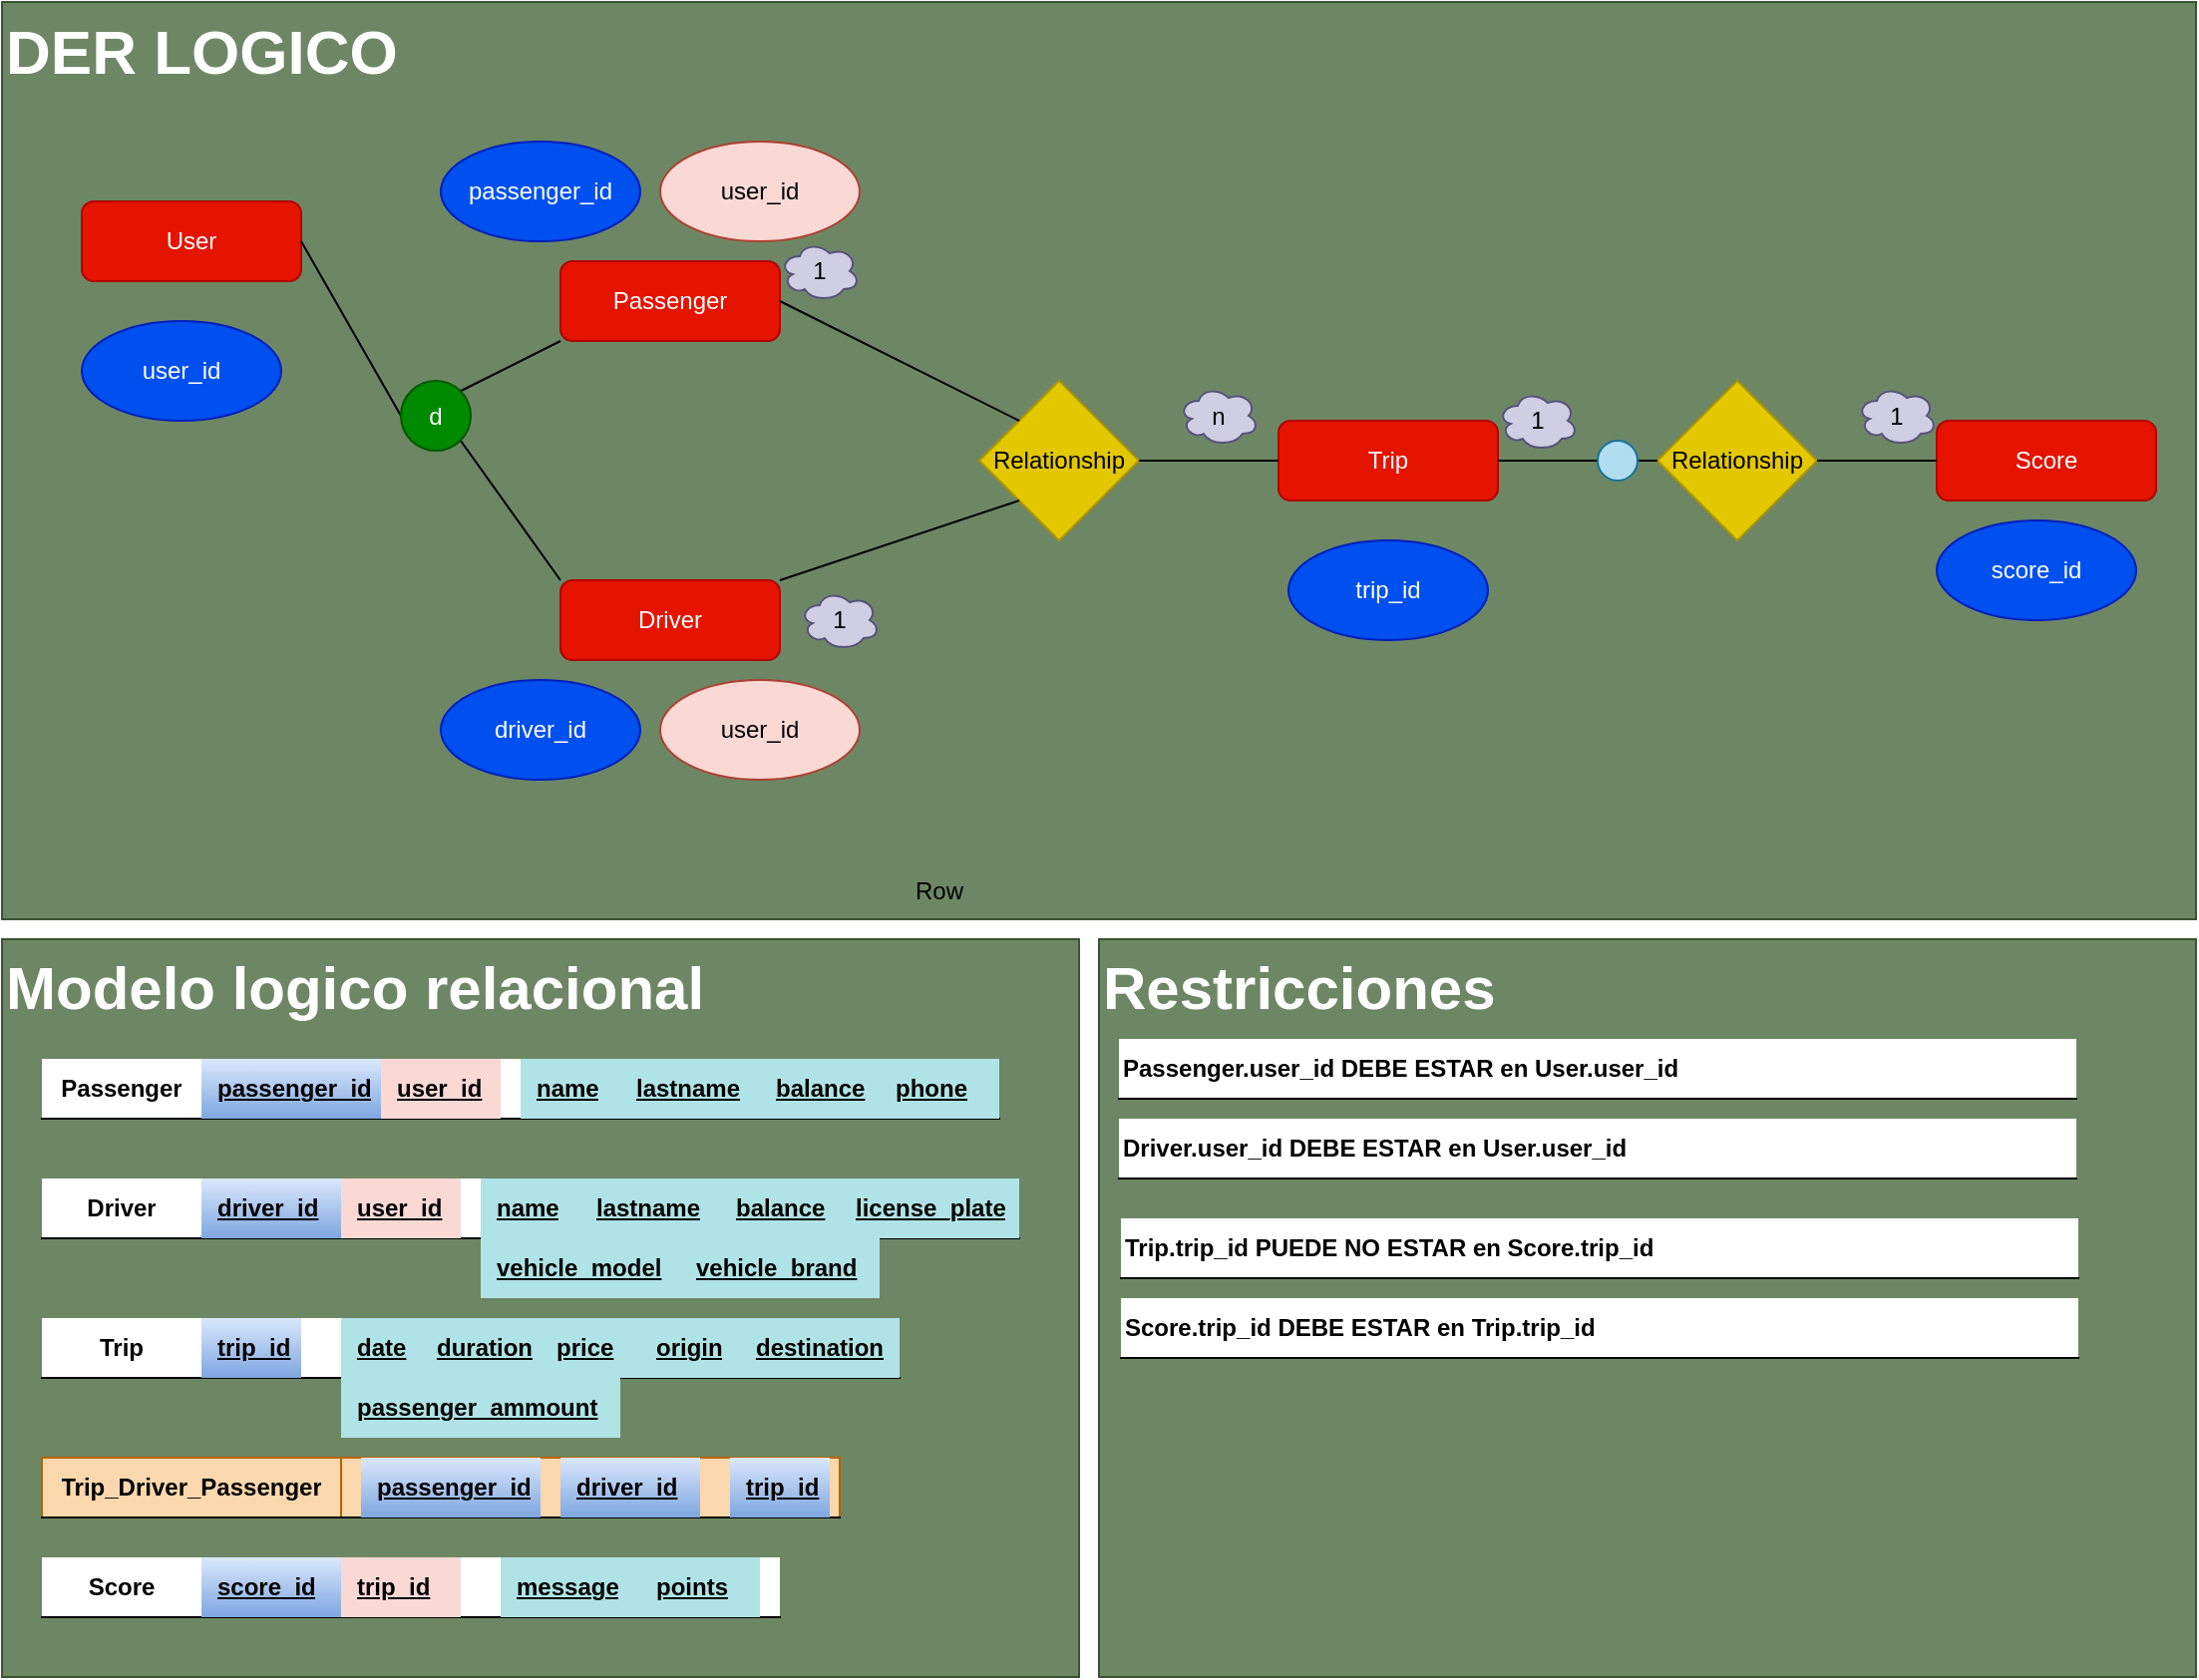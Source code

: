 <mxfile version="26.1.3">
  <diagram name="Page-1" id="e56a1550-8fbb-45ad-956c-1786394a9013">
    <mxGraphModel grid="1" page="1" gridSize="10" guides="1" tooltips="1" connect="1" arrows="1" fold="1" pageScale="1" pageWidth="1100" pageHeight="850" background="none" math="0" shadow="0">
      <root>
        <mxCell id="0" />
        <mxCell id="1" parent="0" />
        <mxCell id="5kgFdut1mRX2VbzAi-Et-53" value="" style="group;verticalAlign=top;align=left;" connectable="0" vertex="1" parent="1">
          <mxGeometry x="40" y="-780" width="1060" height="390" as="geometry" />
        </mxCell>
        <mxCell id="5kgFdut1mRX2VbzAi-Et-52" value="&lt;div align=&quot;left&quot;&gt;&lt;b&gt;&lt;font style=&quot;font-size: 31px;&quot;&gt;DER LOGICO&lt;/font&gt;&lt;/b&gt;&lt;/div&gt;" style="rounded=0;whiteSpace=wrap;html=1;fillColor=#6d8764;fontColor=#ffffff;strokeColor=#3A5431;align=left;verticalAlign=top;" vertex="1" parent="5kgFdut1mRX2VbzAi-Et-53">
          <mxGeometry x="-40" y="-70" width="1100" height="460" as="geometry" />
        </mxCell>
        <mxCell id="5kgFdut1mRX2VbzAi-Et-5" value="Passenger" style="rounded=1;whiteSpace=wrap;html=1;fillColor=#e51400;fontColor=#ffffff;strokeColor=#B20000;" vertex="1" parent="5kgFdut1mRX2VbzAi-Et-53">
          <mxGeometry x="240" y="60" width="110" height="40" as="geometry" />
        </mxCell>
        <mxCell id="5kgFdut1mRX2VbzAi-Et-6" value="Driver" style="rounded=1;whiteSpace=wrap;html=1;fillColor=#e51400;fontColor=#ffffff;strokeColor=#B20000;" vertex="1" parent="5kgFdut1mRX2VbzAi-Et-53">
          <mxGeometry x="240" y="220" width="110" height="40" as="geometry" />
        </mxCell>
        <mxCell id="5kgFdut1mRX2VbzAi-Et-7" value="User" style="rounded=1;whiteSpace=wrap;html=1;fillColor=#e51400;fontColor=#ffffff;strokeColor=#B20000;" vertex="1" parent="5kgFdut1mRX2VbzAi-Et-53">
          <mxGeometry y="30" width="110" height="40" as="geometry" />
        </mxCell>
        <mxCell id="5kgFdut1mRX2VbzAi-Et-8" value="user_id" style="ellipse;whiteSpace=wrap;html=1;fillColor=#fad9d5;strokeColor=#ae4132;" vertex="1" parent="5kgFdut1mRX2VbzAi-Et-53">
          <mxGeometry x="290" y="270" width="100" height="50" as="geometry" />
        </mxCell>
        <mxCell id="5kgFdut1mRX2VbzAi-Et-9" value="user_id" style="ellipse;whiteSpace=wrap;html=1;fillColor=#fad9d5;strokeColor=#ae4132;" vertex="1" parent="5kgFdut1mRX2VbzAi-Et-53">
          <mxGeometry x="290" width="100" height="50" as="geometry" />
        </mxCell>
        <mxCell id="5kgFdut1mRX2VbzAi-Et-10" value="user_id" style="ellipse;whiteSpace=wrap;html=1;fillColor=#0050ef;fontColor=#ffffff;strokeColor=#001DBC;" vertex="1" parent="5kgFdut1mRX2VbzAi-Et-53">
          <mxGeometry y="90" width="100" height="50" as="geometry" />
        </mxCell>
        <mxCell id="5kgFdut1mRX2VbzAi-Et-11" value="driver_id" style="ellipse;whiteSpace=wrap;html=1;fillColor=#0050ef;fontColor=#ffffff;strokeColor=#001DBC;" vertex="1" parent="5kgFdut1mRX2VbzAi-Et-53">
          <mxGeometry x="180" y="270" width="100" height="50" as="geometry" />
        </mxCell>
        <mxCell id="5kgFdut1mRX2VbzAi-Et-12" value="passenger_id" style="ellipse;whiteSpace=wrap;html=1;fillColor=#0050ef;fontColor=#ffffff;strokeColor=#001DBC;" vertex="1" parent="5kgFdut1mRX2VbzAi-Et-53">
          <mxGeometry x="180" width="100" height="50" as="geometry" />
        </mxCell>
        <mxCell id="5kgFdut1mRX2VbzAi-Et-13" value="&lt;div&gt;Relationship&lt;/div&gt;" style="rhombus;whiteSpace=wrap;html=1;fillColor=#e3c800;strokeColor=#B09500;fontColor=#000000;" vertex="1" parent="5kgFdut1mRX2VbzAi-Et-53">
          <mxGeometry x="450" y="120" width="80" height="80" as="geometry" />
        </mxCell>
        <mxCell id="5kgFdut1mRX2VbzAi-Et-14" value="Trip" style="rounded=1;whiteSpace=wrap;html=1;fillColor=#e51400;fontColor=#ffffff;strokeColor=#B20000;" vertex="1" parent="5kgFdut1mRX2VbzAi-Et-53">
          <mxGeometry x="600" y="140" width="110" height="40" as="geometry" />
        </mxCell>
        <mxCell id="5kgFdut1mRX2VbzAi-Et-15" value="Score" style="rounded=1;whiteSpace=wrap;html=1;fillColor=#e51400;fontColor=#ffffff;strokeColor=#B20000;" vertex="1" parent="5kgFdut1mRX2VbzAi-Et-53">
          <mxGeometry x="930" y="140" width="110" height="40" as="geometry" />
        </mxCell>
        <mxCell id="5kgFdut1mRX2VbzAi-Et-16" value="&lt;div&gt;Relationship&lt;/div&gt;" style="rhombus;whiteSpace=wrap;html=1;fillColor=#e3c800;strokeColor=#B09500;fontColor=#000000;" vertex="1" parent="5kgFdut1mRX2VbzAi-Et-53">
          <mxGeometry x="790" y="120" width="80" height="80" as="geometry" />
        </mxCell>
        <mxCell id="5kgFdut1mRX2VbzAi-Et-21" style="rounded=0;orthogonalLoop=1;jettySize=auto;html=1;exitX=0;exitY=0.5;exitDx=0;exitDy=0;entryX=1;entryY=0.5;entryDx=0;entryDy=0;endArrow=none;startFill=0;" edge="1" parent="5kgFdut1mRX2VbzAi-Et-53" source="5kgFdut1mRX2VbzAi-Et-18" target="5kgFdut1mRX2VbzAi-Et-7">
          <mxGeometry relative="1" as="geometry" />
        </mxCell>
        <mxCell id="5kgFdut1mRX2VbzAi-Et-22" style="rounded=0;orthogonalLoop=1;jettySize=auto;html=1;exitX=1;exitY=0;exitDx=0;exitDy=0;entryX=0;entryY=1;entryDx=0;entryDy=0;endArrow=none;startFill=0;" edge="1" parent="5kgFdut1mRX2VbzAi-Et-53" source="5kgFdut1mRX2VbzAi-Et-18" target="5kgFdut1mRX2VbzAi-Et-5">
          <mxGeometry relative="1" as="geometry" />
        </mxCell>
        <mxCell id="5kgFdut1mRX2VbzAi-Et-23" style="rounded=0;orthogonalLoop=1;jettySize=auto;html=1;exitX=1;exitY=1;exitDx=0;exitDy=0;entryX=0;entryY=0;entryDx=0;entryDy=0;endArrow=none;startFill=0;" edge="1" parent="5kgFdut1mRX2VbzAi-Et-53" source="5kgFdut1mRX2VbzAi-Et-18" target="5kgFdut1mRX2VbzAi-Et-6">
          <mxGeometry relative="1" as="geometry" />
        </mxCell>
        <mxCell id="5kgFdut1mRX2VbzAi-Et-18" value="d" style="ellipse;whiteSpace=wrap;html=1;aspect=fixed;fillColor=#008a00;fontColor=#ffffff;strokeColor=#005700;" vertex="1" parent="5kgFdut1mRX2VbzAi-Et-53">
          <mxGeometry x="160" y="120" width="35" height="35" as="geometry" />
        </mxCell>
        <mxCell id="5kgFdut1mRX2VbzAi-Et-24" style="rounded=0;orthogonalLoop=1;jettySize=auto;html=1;exitX=1;exitY=0;exitDx=0;exitDy=0;endArrow=none;startFill=0;entryX=0;entryY=1;entryDx=0;entryDy=0;" edge="1" parent="5kgFdut1mRX2VbzAi-Et-53" source="5kgFdut1mRX2VbzAi-Et-6" target="5kgFdut1mRX2VbzAi-Et-13">
          <mxGeometry relative="1" as="geometry">
            <mxPoint x="300" y="602" as="sourcePoint" />
            <mxPoint x="480" y="620" as="targetPoint" />
          </mxGeometry>
        </mxCell>
        <mxCell id="5kgFdut1mRX2VbzAi-Et-26" style="rounded=0;orthogonalLoop=1;jettySize=auto;html=1;exitX=0;exitY=0;exitDx=0;exitDy=0;endArrow=none;startFill=0;entryX=1;entryY=0.5;entryDx=0;entryDy=0;" edge="1" parent="5kgFdut1mRX2VbzAi-Et-53" source="5kgFdut1mRX2VbzAi-Et-13" target="5kgFdut1mRX2VbzAi-Et-5">
          <mxGeometry relative="1" as="geometry">
            <mxPoint x="440" y="630" as="sourcePoint" />
            <mxPoint x="490" y="600" as="targetPoint" />
          </mxGeometry>
        </mxCell>
        <mxCell id="5kgFdut1mRX2VbzAi-Et-27" style="rounded=0;orthogonalLoop=1;jettySize=auto;html=1;exitX=1;exitY=0.5;exitDx=0;exitDy=0;endArrow=none;startFill=0;entryX=0;entryY=0.5;entryDx=0;entryDy=0;" edge="1" parent="5kgFdut1mRX2VbzAi-Et-53" source="5kgFdut1mRX2VbzAi-Et-13" target="5kgFdut1mRX2VbzAi-Et-14">
          <mxGeometry relative="1" as="geometry">
            <mxPoint x="450" y="640" as="sourcePoint" />
            <mxPoint x="500" y="610" as="targetPoint" />
          </mxGeometry>
        </mxCell>
        <mxCell id="5kgFdut1mRX2VbzAi-Et-28" style="rounded=0;orthogonalLoop=1;jettySize=auto;html=1;exitX=1;exitY=0.5;exitDx=0;exitDy=0;endArrow=none;startFill=0;entryX=0;entryY=0.5;entryDx=0;entryDy=0;" edge="1" parent="5kgFdut1mRX2VbzAi-Et-53" source="5kgFdut1mRX2VbzAi-Et-43" target="5kgFdut1mRX2VbzAi-Et-16">
          <mxGeometry relative="1" as="geometry">
            <mxPoint x="490" y="568" as="sourcePoint" />
            <mxPoint x="440" y="530" as="targetPoint" />
          </mxGeometry>
        </mxCell>
        <mxCell id="5kgFdut1mRX2VbzAi-Et-29" style="rounded=0;orthogonalLoop=1;jettySize=auto;html=1;exitX=0;exitY=0.5;exitDx=0;exitDy=0;endArrow=none;startFill=0;entryX=1;entryY=0.5;entryDx=0;entryDy=0;" edge="1" parent="5kgFdut1mRX2VbzAi-Et-53" source="5kgFdut1mRX2VbzAi-Et-15" target="5kgFdut1mRX2VbzAi-Et-16">
          <mxGeometry relative="1" as="geometry">
            <mxPoint x="690" y="588" as="sourcePoint" />
            <mxPoint x="760" y="588" as="targetPoint" />
          </mxGeometry>
        </mxCell>
        <mxCell id="5kgFdut1mRX2VbzAi-Et-33" value="1" style="ellipse;shape=cloud;whiteSpace=wrap;html=1;fillColor=#d0cee2;strokeColor=#56517e;" vertex="1" parent="5kgFdut1mRX2VbzAi-Et-53">
          <mxGeometry x="360" y="225" width="40" height="30" as="geometry" />
        </mxCell>
        <mxCell id="5kgFdut1mRX2VbzAi-Et-35" value="1" style="ellipse;shape=cloud;whiteSpace=wrap;html=1;fillColor=#d0cee2;strokeColor=#56517e;" vertex="1" parent="5kgFdut1mRX2VbzAi-Et-53">
          <mxGeometry x="350" y="50" width="40" height="30" as="geometry" />
        </mxCell>
        <mxCell id="5kgFdut1mRX2VbzAi-Et-39" value="n" style="ellipse;shape=cloud;whiteSpace=wrap;html=1;fillColor=#d0cee2;strokeColor=#56517e;" vertex="1" parent="5kgFdut1mRX2VbzAi-Et-53">
          <mxGeometry x="550" y="122.5" width="40" height="30" as="geometry" />
        </mxCell>
        <mxCell id="5kgFdut1mRX2VbzAi-Et-47" value="" style="rounded=0;orthogonalLoop=1;jettySize=auto;html=1;exitX=1;exitY=0.5;exitDx=0;exitDy=0;endArrow=none;startFill=0;entryX=0;entryY=0.5;entryDx=0;entryDy=0;" edge="1" parent="5kgFdut1mRX2VbzAi-Et-53" source="5kgFdut1mRX2VbzAi-Et-14" target="5kgFdut1mRX2VbzAi-Et-43">
          <mxGeometry relative="1" as="geometry">
            <mxPoint x="710" y="160" as="sourcePoint" />
            <mxPoint x="790" y="160" as="targetPoint" />
          </mxGeometry>
        </mxCell>
        <mxCell id="5kgFdut1mRX2VbzAi-Et-43" value="" style="ellipse;whiteSpace=wrap;html=1;aspect=fixed;fillColor=#b1ddf0;strokeColor=#10739e;" vertex="1" parent="5kgFdut1mRX2VbzAi-Et-53">
          <mxGeometry x="760" y="150" width="20" height="20" as="geometry" />
        </mxCell>
        <mxCell id="5kgFdut1mRX2VbzAi-Et-48" value="1" style="ellipse;shape=cloud;whiteSpace=wrap;html=1;fillColor=#d0cee2;strokeColor=#56517e;" vertex="1" parent="5kgFdut1mRX2VbzAi-Et-53">
          <mxGeometry x="710" y="125" width="40" height="30" as="geometry" />
        </mxCell>
        <mxCell id="5kgFdut1mRX2VbzAi-Et-50" value="1" style="ellipse;shape=cloud;whiteSpace=wrap;html=1;fillColor=#d0cee2;strokeColor=#56517e;" vertex="1" parent="5kgFdut1mRX2VbzAi-Et-53">
          <mxGeometry x="890" y="122.5" width="40" height="30" as="geometry" />
        </mxCell>
        <mxCell id="5kgFdut1mRX2VbzAi-Et-51" value="trip_id" style="ellipse;whiteSpace=wrap;html=1;fillColor=#0050ef;fontColor=#ffffff;strokeColor=#001DBC;" vertex="1" parent="5kgFdut1mRX2VbzAi-Et-53">
          <mxGeometry x="605" y="200" width="100" height="50" as="geometry" />
        </mxCell>
        <mxCell id="5kgFdut1mRX2VbzAi-Et-151" value="score_id" style="ellipse;whiteSpace=wrap;html=1;fillColor=#0050ef;fontColor=#ffffff;strokeColor=#001DBC;" vertex="1" parent="5kgFdut1mRX2VbzAi-Et-53">
          <mxGeometry x="930" y="190" width="100" height="50" as="geometry" />
        </mxCell>
        <mxCell id="5kgFdut1mRX2VbzAi-Et-87" value="&lt;font style=&quot;font-size: 30px;&quot;&gt;&lt;b&gt;Modelo logico relacional&lt;/b&gt;&lt;/font&gt;" style="rounded=0;whiteSpace=wrap;html=1;fillColor=#6d8764;fontColor=#ffffff;strokeColor=#3A5431;align=left;verticalAlign=top;" vertex="1" parent="1">
          <mxGeometry y="-380" width="540" height="370" as="geometry" />
        </mxCell>
        <mxCell id="5kgFdut1mRX2VbzAi-Et-88" value="&lt;font style=&quot;font-size: 30px;&quot;&gt;&lt;b&gt;Restricciones&lt;/b&gt;&lt;/font&gt;" style="rounded=0;whiteSpace=wrap;html=1;fillColor=#6d8764;fontColor=#ffffff;strokeColor=#3A5431;align=left;verticalAlign=top;" vertex="1" parent="1">
          <mxGeometry x="550" y="-380" width="550" height="370" as="geometry" />
        </mxCell>
        <mxCell id="5kgFdut1mRX2VbzAi-Et-90" value="" style="shape=table;startSize=0;container=1;collapsible=1;childLayout=tableLayout;fixedRows=1;rowLines=0;fontStyle=0;align=center;resizeLast=1;strokeColor=none;fillColor=none;collapsible=0;whiteSpace=wrap;html=1;" vertex="1" parent="1">
          <mxGeometry x="420" y="-420" width="180" height="30" as="geometry" />
        </mxCell>
        <mxCell id="5kgFdut1mRX2VbzAi-Et-91" value="" style="shape=tableRow;horizontal=0;startSize=0;swimlaneHead=0;swimlaneBody=0;fillColor=none;collapsible=0;dropTarget=0;points=[[0,0.5],[1,0.5]];portConstraint=eastwest;top=0;left=0;right=0;bottom=0;" vertex="1" parent="5kgFdut1mRX2VbzAi-Et-90">
          <mxGeometry width="180" height="30" as="geometry" />
        </mxCell>
        <mxCell id="5kgFdut1mRX2VbzAi-Et-92" value="" style="shape=partialRectangle;connectable=0;fillColor=none;top=0;left=0;bottom=0;right=0;editable=1;overflow=hidden;" vertex="1" parent="5kgFdut1mRX2VbzAi-Et-91">
          <mxGeometry width="30" height="30" as="geometry">
            <mxRectangle width="30" height="30" as="alternateBounds" />
          </mxGeometry>
        </mxCell>
        <mxCell id="5kgFdut1mRX2VbzAi-Et-93" value="Row" style="shape=partialRectangle;connectable=0;fillColor=none;top=0;left=0;bottom=0;right=0;align=left;spacingLeft=6;overflow=hidden;" vertex="1" parent="5kgFdut1mRX2VbzAi-Et-91">
          <mxGeometry x="30" width="150" height="30" as="geometry">
            <mxRectangle width="150" height="30" as="alternateBounds" />
          </mxGeometry>
        </mxCell>
        <mxCell id="5kgFdut1mRX2VbzAi-Et-94" value="" style="shape=table;startSize=0;container=1;collapsible=1;childLayout=tableLayout;fixedRows=1;rowLines=0;fontStyle=0;align=center;resizeLast=1;strokeColor=none;fillColor=light-dark(#FFFFFF,#FF9281);collapsible=0;" vertex="1" parent="1">
          <mxGeometry x="20" y="-320" width="480" height="30" as="geometry" />
        </mxCell>
        <mxCell id="5kgFdut1mRX2VbzAi-Et-95" value="" style="shape=tableRow;horizontal=0;startSize=0;swimlaneHead=0;swimlaneBody=0;fillColor=none;collapsible=0;dropTarget=0;points=[[0,0.5],[1,0.5]];portConstraint=eastwest;top=0;left=0;right=0;bottom=1;" vertex="1" parent="5kgFdut1mRX2VbzAi-Et-94">
          <mxGeometry width="480" height="30" as="geometry" />
        </mxCell>
        <mxCell id="5kgFdut1mRX2VbzAi-Et-96" value="&lt;span style=&quot;color: light-dark(rgb(0, 0, 0), rgb(0, 0, 0));&quot;&gt;Passenger&lt;/span&gt;" style="shape=partialRectangle;connectable=0;fillColor=none;top=0;left=0;bottom=0;right=0;fontStyle=1;overflow=hidden;whiteSpace=wrap;html=1;" vertex="1" parent="5kgFdut1mRX2VbzAi-Et-95">
          <mxGeometry width="80" height="30" as="geometry">
            <mxRectangle width="80" height="30" as="alternateBounds" />
          </mxGeometry>
        </mxCell>
        <mxCell id="5kgFdut1mRX2VbzAi-Et-97" value="" style="shape=partialRectangle;connectable=0;fillColor=none;top=0;left=0;bottom=0;right=0;align=left;spacingLeft=6;fontStyle=5;overflow=hidden;whiteSpace=wrap;html=1;" vertex="1" parent="5kgFdut1mRX2VbzAi-Et-95">
          <mxGeometry x="80" width="400" height="30" as="geometry">
            <mxRectangle width="400" height="30" as="alternateBounds" />
          </mxGeometry>
        </mxCell>
        <mxCell id="5kgFdut1mRX2VbzAi-Et-102" value="passenger_id" style="shape=partialRectangle;connectable=0;fillColor=#dae8fc;top=0;left=0;bottom=0;right=0;align=left;spacingLeft=6;fontStyle=5;overflow=hidden;whiteSpace=wrap;html=1;gradientColor=#7ea6e0;strokeColor=#6c8ebf;" vertex="1" parent="1">
          <mxGeometry x="100" y="-320" width="90" height="30" as="geometry">
            <mxRectangle width="110" height="30" as="alternateBounds" />
          </mxGeometry>
        </mxCell>
        <mxCell id="5kgFdut1mRX2VbzAi-Et-105" value="user_id" style="shape=partialRectangle;connectable=0;fillColor=#fad9d5;top=0;left=0;bottom=0;right=0;align=left;spacingLeft=6;fontStyle=5;overflow=hidden;whiteSpace=wrap;html=1;strokeColor=#ae4132;" vertex="1" parent="1">
          <mxGeometry x="190" y="-320" width="60" height="30" as="geometry">
            <mxRectangle width="110" height="30" as="alternateBounds" />
          </mxGeometry>
        </mxCell>
        <mxCell id="5kgFdut1mRX2VbzAi-Et-106" value="name" style="shape=partialRectangle;connectable=0;fillColor=#b0e3e6;top=0;left=0;bottom=0;right=0;align=left;spacingLeft=6;fontStyle=5;overflow=hidden;whiteSpace=wrap;html=1;strokeColor=#0e8088;" vertex="1" parent="1">
          <mxGeometry x="260" y="-320" width="50" height="30" as="geometry">
            <mxRectangle width="110" height="30" as="alternateBounds" />
          </mxGeometry>
        </mxCell>
        <mxCell id="5kgFdut1mRX2VbzAi-Et-107" value="lastname" style="shape=partialRectangle;connectable=0;fillColor=#b0e3e6;top=0;left=0;bottom=0;right=0;align=left;spacingLeft=6;fontStyle=5;overflow=hidden;whiteSpace=wrap;html=1;strokeColor=#0e8088;" vertex="1" parent="1">
          <mxGeometry x="310" y="-320" width="70" height="30" as="geometry">
            <mxRectangle width="110" height="30" as="alternateBounds" />
          </mxGeometry>
        </mxCell>
        <mxCell id="5kgFdut1mRX2VbzAi-Et-108" value="balance" style="shape=partialRectangle;connectable=0;fillColor=#b0e3e6;top=0;left=0;bottom=0;right=0;align=left;spacingLeft=6;fontStyle=5;overflow=hidden;whiteSpace=wrap;html=1;strokeColor=#0e8088;" vertex="1" parent="1">
          <mxGeometry x="380" y="-320" width="60" height="30" as="geometry">
            <mxRectangle width="110" height="30" as="alternateBounds" />
          </mxGeometry>
        </mxCell>
        <mxCell id="5kgFdut1mRX2VbzAi-Et-109" value="phone" style="shape=partialRectangle;connectable=0;fillColor=#b0e3e6;top=0;left=0;bottom=0;right=0;align=left;spacingLeft=6;fontStyle=5;overflow=hidden;whiteSpace=wrap;html=1;strokeColor=#0e8088;" vertex="1" parent="1">
          <mxGeometry x="440" y="-320" width="60" height="30" as="geometry">
            <mxRectangle width="110" height="30" as="alternateBounds" />
          </mxGeometry>
        </mxCell>
        <mxCell id="5kgFdut1mRX2VbzAi-Et-114" value="" style="shape=table;startSize=0;container=1;collapsible=1;childLayout=tableLayout;fixedRows=1;rowLines=0;fontStyle=0;align=center;resizeLast=1;strokeColor=none;fillColor=light-dark(#FFFFFF,#FF9281);collapsible=0;" vertex="1" parent="1">
          <mxGeometry x="20" y="-260" width="490" height="30" as="geometry" />
        </mxCell>
        <mxCell id="5kgFdut1mRX2VbzAi-Et-115" value="" style="shape=tableRow;horizontal=0;startSize=0;swimlaneHead=0;swimlaneBody=0;fillColor=none;collapsible=0;dropTarget=0;points=[[0,0.5],[1,0.5]];portConstraint=eastwest;top=0;left=0;right=0;bottom=1;" vertex="1" parent="5kgFdut1mRX2VbzAi-Et-114">
          <mxGeometry width="490" height="30" as="geometry" />
        </mxCell>
        <mxCell id="5kgFdut1mRX2VbzAi-Et-116" value="&lt;span style=&quot;color: light-dark(rgb(0, 0, 0), rgb(0, 0, 0));&quot;&gt;Driver&lt;/span&gt;" style="shape=partialRectangle;connectable=0;fillColor=none;top=0;left=0;bottom=0;right=0;fontStyle=1;overflow=hidden;whiteSpace=wrap;html=1;" vertex="1" parent="5kgFdut1mRX2VbzAi-Et-115">
          <mxGeometry width="80" height="30" as="geometry">
            <mxRectangle width="80" height="30" as="alternateBounds" />
          </mxGeometry>
        </mxCell>
        <mxCell id="5kgFdut1mRX2VbzAi-Et-117" value="" style="shape=partialRectangle;connectable=0;fillColor=none;top=0;left=0;bottom=0;right=0;align=left;spacingLeft=6;fontStyle=5;overflow=hidden;whiteSpace=wrap;html=1;" vertex="1" parent="5kgFdut1mRX2VbzAi-Et-115">
          <mxGeometry x="80" width="410" height="30" as="geometry">
            <mxRectangle width="410" height="30" as="alternateBounds" />
          </mxGeometry>
        </mxCell>
        <mxCell id="5kgFdut1mRX2VbzAi-Et-118" value="driver_id" style="shape=partialRectangle;connectable=0;fillColor=#dae8fc;top=0;left=0;bottom=0;right=0;align=left;spacingLeft=6;fontStyle=5;overflow=hidden;whiteSpace=wrap;html=1;gradientColor=#7ea6e0;strokeColor=#6c8ebf;" vertex="1" parent="1">
          <mxGeometry x="100" y="-260" width="70" height="30" as="geometry">
            <mxRectangle width="110" height="30" as="alternateBounds" />
          </mxGeometry>
        </mxCell>
        <mxCell id="5kgFdut1mRX2VbzAi-Et-119" value="user_id" style="shape=partialRectangle;connectable=0;fillColor=#fad9d5;top=0;left=0;bottom=0;right=0;align=left;spacingLeft=6;fontStyle=5;overflow=hidden;whiteSpace=wrap;html=1;strokeColor=#ae4132;" vertex="1" parent="1">
          <mxGeometry x="170" y="-260" width="60" height="30" as="geometry">
            <mxRectangle width="110" height="30" as="alternateBounds" />
          </mxGeometry>
        </mxCell>
        <mxCell id="5kgFdut1mRX2VbzAi-Et-120" value="name" style="shape=partialRectangle;connectable=0;fillColor=#b0e3e6;top=0;left=0;bottom=0;right=0;align=left;spacingLeft=6;fontStyle=5;overflow=hidden;whiteSpace=wrap;html=1;strokeColor=#0e8088;" vertex="1" parent="1">
          <mxGeometry x="240" y="-260" width="50" height="30" as="geometry">
            <mxRectangle width="110" height="30" as="alternateBounds" />
          </mxGeometry>
        </mxCell>
        <mxCell id="5kgFdut1mRX2VbzAi-Et-121" value="lastname" style="shape=partialRectangle;connectable=0;fillColor=#b0e3e6;top=0;left=0;bottom=0;right=0;align=left;spacingLeft=6;fontStyle=5;overflow=hidden;whiteSpace=wrap;html=1;strokeColor=#0e8088;" vertex="1" parent="1">
          <mxGeometry x="290" y="-260" width="70" height="30" as="geometry">
            <mxRectangle width="110" height="30" as="alternateBounds" />
          </mxGeometry>
        </mxCell>
        <mxCell id="5kgFdut1mRX2VbzAi-Et-122" value="balance" style="shape=partialRectangle;connectable=0;fillColor=#b0e3e6;top=0;left=0;bottom=0;right=0;align=left;spacingLeft=6;fontStyle=5;overflow=hidden;whiteSpace=wrap;html=1;strokeColor=#0e8088;" vertex="1" parent="1">
          <mxGeometry x="360" y="-260" width="60" height="30" as="geometry">
            <mxRectangle width="110" height="30" as="alternateBounds" />
          </mxGeometry>
        </mxCell>
        <mxCell id="5kgFdut1mRX2VbzAi-Et-123" value="license_plate" style="shape=partialRectangle;connectable=0;fillColor=#b0e3e6;top=0;left=0;bottom=0;right=0;align=left;spacingLeft=6;fontStyle=5;overflow=hidden;whiteSpace=wrap;html=1;strokeColor=#0e8088;" vertex="1" parent="1">
          <mxGeometry x="420" y="-260" width="90" height="30" as="geometry">
            <mxRectangle width="110" height="30" as="alternateBounds" />
          </mxGeometry>
        </mxCell>
        <mxCell id="5kgFdut1mRX2VbzAi-Et-124" value="vehicle_model" style="shape=partialRectangle;connectable=0;fillColor=#b0e3e6;top=0;left=0;bottom=0;right=0;align=left;spacingLeft=6;fontStyle=5;overflow=hidden;whiteSpace=wrap;html=1;strokeColor=#0e8088;" vertex="1" parent="1">
          <mxGeometry x="240" y="-230" width="100" height="30" as="geometry">
            <mxRectangle width="110" height="30" as="alternateBounds" />
          </mxGeometry>
        </mxCell>
        <mxCell id="5kgFdut1mRX2VbzAi-Et-125" value="vehicle_brand" style="shape=partialRectangle;connectable=0;fillColor=#b0e3e6;top=0;left=0;bottom=0;right=0;align=left;spacingLeft=6;fontStyle=5;overflow=hidden;whiteSpace=wrap;html=1;strokeColor=#0e8088;" vertex="1" parent="1">
          <mxGeometry x="340" y="-230" width="100" height="30" as="geometry">
            <mxRectangle width="110" height="30" as="alternateBounds" />
          </mxGeometry>
        </mxCell>
        <mxCell id="5kgFdut1mRX2VbzAi-Et-126" value="" style="shape=table;startSize=0;container=1;collapsible=1;childLayout=tableLayout;fixedRows=1;rowLines=0;fontStyle=0;align=center;resizeLast=1;strokeColor=none;fillColor=light-dark(#FFFFFF,#FF9281);collapsible=0;" vertex="1" parent="1">
          <mxGeometry x="20" y="-190" width="430" height="30" as="geometry" />
        </mxCell>
        <mxCell id="5kgFdut1mRX2VbzAi-Et-127" value="" style="shape=tableRow;horizontal=0;startSize=0;swimlaneHead=0;swimlaneBody=0;fillColor=none;collapsible=0;dropTarget=0;points=[[0,0.5],[1,0.5]];portConstraint=eastwest;top=0;left=0;right=0;bottom=1;" vertex="1" parent="5kgFdut1mRX2VbzAi-Et-126">
          <mxGeometry width="430" height="30" as="geometry" />
        </mxCell>
        <mxCell id="5kgFdut1mRX2VbzAi-Et-128" value="&lt;span style=&quot;color: light-dark(rgb(0, 0, 0), rgb(0, 0, 0));&quot;&gt;Trip&lt;/span&gt;" style="shape=partialRectangle;connectable=0;fillColor=none;top=0;left=0;bottom=0;right=0;fontStyle=1;overflow=hidden;whiteSpace=wrap;html=1;" vertex="1" parent="5kgFdut1mRX2VbzAi-Et-127">
          <mxGeometry width="80" height="30" as="geometry">
            <mxRectangle width="80" height="30" as="alternateBounds" />
          </mxGeometry>
        </mxCell>
        <mxCell id="5kgFdut1mRX2VbzAi-Et-129" value="" style="shape=partialRectangle;connectable=0;fillColor=none;top=0;left=0;bottom=0;right=0;align=left;spacingLeft=6;fontStyle=5;overflow=hidden;whiteSpace=wrap;html=1;" vertex="1" parent="5kgFdut1mRX2VbzAi-Et-127">
          <mxGeometry x="80" width="350" height="30" as="geometry">
            <mxRectangle width="350" height="30" as="alternateBounds" />
          </mxGeometry>
        </mxCell>
        <mxCell id="5kgFdut1mRX2VbzAi-Et-130" value="trip_id" style="shape=partialRectangle;connectable=0;fillColor=#dae8fc;top=0;left=0;bottom=0;right=0;align=left;spacingLeft=6;fontStyle=5;overflow=hidden;whiteSpace=wrap;html=1;gradientColor=#7ea6e0;strokeColor=#6c8ebf;" vertex="1" parent="1">
          <mxGeometry x="100" y="-190" width="50" height="30" as="geometry">
            <mxRectangle width="110" height="30" as="alternateBounds" />
          </mxGeometry>
        </mxCell>
        <mxCell id="5kgFdut1mRX2VbzAi-Et-132" value="date" style="shape=partialRectangle;connectable=0;fillColor=#b0e3e6;top=0;left=0;bottom=0;right=0;align=left;spacingLeft=6;fontStyle=5;overflow=hidden;whiteSpace=wrap;html=1;strokeColor=#0e8088;" vertex="1" parent="1">
          <mxGeometry x="170" y="-190" width="40" height="30" as="geometry">
            <mxRectangle width="110" height="30" as="alternateBounds" />
          </mxGeometry>
        </mxCell>
        <mxCell id="5kgFdut1mRX2VbzAi-Et-133" value="duration" style="shape=partialRectangle;connectable=0;fillColor=#b0e3e6;top=0;left=0;bottom=0;right=0;align=left;spacingLeft=6;fontStyle=5;overflow=hidden;whiteSpace=wrap;html=1;strokeColor=#0e8088;" vertex="1" parent="1">
          <mxGeometry x="210" y="-190" width="60" height="30" as="geometry">
            <mxRectangle width="110" height="30" as="alternateBounds" />
          </mxGeometry>
        </mxCell>
        <mxCell id="5kgFdut1mRX2VbzAi-Et-134" value="price" style="shape=partialRectangle;connectable=0;fillColor=#b0e3e6;top=0;left=0;bottom=0;right=0;align=left;spacingLeft=6;fontStyle=5;overflow=hidden;whiteSpace=wrap;html=1;strokeColor=#0e8088;" vertex="1" parent="1">
          <mxGeometry x="270" y="-190" width="50" height="30" as="geometry">
            <mxRectangle width="110" height="30" as="alternateBounds" />
          </mxGeometry>
        </mxCell>
        <mxCell id="5kgFdut1mRX2VbzAi-Et-135" value="origin" style="shape=partialRectangle;connectable=0;fillColor=#b0e3e6;top=0;left=0;bottom=0;right=0;align=left;spacingLeft=6;fontStyle=5;overflow=hidden;whiteSpace=wrap;html=1;strokeColor=#0e8088;" vertex="1" parent="1">
          <mxGeometry x="320" y="-190" width="50" height="30" as="geometry">
            <mxRectangle width="110" height="30" as="alternateBounds" />
          </mxGeometry>
        </mxCell>
        <mxCell id="5kgFdut1mRX2VbzAi-Et-136" value="destination" style="shape=partialRectangle;connectable=0;fillColor=#b0e3e6;top=0;left=0;bottom=0;right=0;align=left;spacingLeft=6;fontStyle=5;overflow=hidden;whiteSpace=wrap;html=1;strokeColor=#0e8088;" vertex="1" parent="1">
          <mxGeometry x="370" y="-190" width="80" height="30" as="geometry">
            <mxRectangle width="110" height="30" as="alternateBounds" />
          </mxGeometry>
        </mxCell>
        <mxCell id="5kgFdut1mRX2VbzAi-Et-137" value="passenger_ammount" style="shape=partialRectangle;connectable=0;fillColor=#b0e3e6;top=0;left=0;bottom=0;right=0;align=left;spacingLeft=6;fontStyle=5;overflow=hidden;whiteSpace=wrap;html=1;strokeColor=#0e8088;" vertex="1" parent="1">
          <mxGeometry x="170" y="-160" width="140" height="30" as="geometry">
            <mxRectangle width="110" height="30" as="alternateBounds" />
          </mxGeometry>
        </mxCell>
        <mxCell id="5kgFdut1mRX2VbzAi-Et-138" value="" style="shape=table;startSize=0;container=1;collapsible=1;childLayout=tableLayout;fixedRows=1;rowLines=0;fontStyle=0;align=center;resizeLast=1;strokeColor=#b46504;fillColor=light-dark(#FAD7AC,#675000);collapsible=0;" vertex="1" parent="1">
          <mxGeometry x="20" y="-120" width="400" height="30" as="geometry" />
        </mxCell>
        <mxCell id="5kgFdut1mRX2VbzAi-Et-139" value="" style="shape=tableRow;horizontal=0;startSize=0;swimlaneHead=0;swimlaneBody=0;fillColor=none;collapsible=0;dropTarget=0;points=[[0,0.5],[1,0.5]];portConstraint=eastwest;top=0;left=0;right=0;bottom=1;" vertex="1" parent="5kgFdut1mRX2VbzAi-Et-138">
          <mxGeometry width="400" height="30" as="geometry" />
        </mxCell>
        <mxCell id="5kgFdut1mRX2VbzAi-Et-140" value="Trip_Driver_Passenger" style="shape=partialRectangle;connectable=0;fillColor=none;top=0;left=0;bottom=0;right=0;fontStyle=1;overflow=hidden;whiteSpace=wrap;html=1;" vertex="1" parent="5kgFdut1mRX2VbzAi-Et-139">
          <mxGeometry width="150" height="30" as="geometry">
            <mxRectangle width="150" height="30" as="alternateBounds" />
          </mxGeometry>
        </mxCell>
        <mxCell id="5kgFdut1mRX2VbzAi-Et-141" value="" style="shape=partialRectangle;connectable=0;fillColor=none;top=0;left=0;bottom=0;right=0;align=left;spacingLeft=6;fontStyle=5;overflow=hidden;whiteSpace=wrap;html=1;" vertex="1" parent="5kgFdut1mRX2VbzAi-Et-139">
          <mxGeometry x="150" width="250" height="30" as="geometry">
            <mxRectangle width="250" height="30" as="alternateBounds" />
          </mxGeometry>
        </mxCell>
        <mxCell id="5kgFdut1mRX2VbzAi-Et-142" value="trip_id" style="shape=partialRectangle;connectable=0;fillColor=#dae8fc;top=0;left=0;bottom=0;right=0;align=left;spacingLeft=6;fontStyle=5;overflow=hidden;whiteSpace=wrap;html=1;gradientColor=#7ea6e0;strokeColor=#6c8ebf;" vertex="1" parent="1">
          <mxGeometry x="365" y="-120" width="50" height="30" as="geometry">
            <mxRectangle width="110" height="30" as="alternateBounds" />
          </mxGeometry>
        </mxCell>
        <mxCell id="5kgFdut1mRX2VbzAi-Et-149" value="driver_id" style="shape=partialRectangle;connectable=0;fillColor=#dae8fc;top=0;left=0;bottom=0;right=0;align=left;spacingLeft=6;fontStyle=5;overflow=hidden;whiteSpace=wrap;html=1;gradientColor=#7ea6e0;strokeColor=#6c8ebf;" vertex="1" parent="1">
          <mxGeometry x="280" y="-120" width="70" height="30" as="geometry">
            <mxRectangle width="110" height="30" as="alternateBounds" />
          </mxGeometry>
        </mxCell>
        <mxCell id="5kgFdut1mRX2VbzAi-Et-150" value="passenger_id" style="shape=partialRectangle;connectable=0;fillColor=#dae8fc;top=0;left=0;bottom=0;right=0;align=left;spacingLeft=6;fontStyle=5;overflow=hidden;whiteSpace=wrap;html=1;gradientColor=#7ea6e0;strokeColor=#6c8ebf;" vertex="1" parent="1">
          <mxGeometry x="180" y="-120" width="90" height="30" as="geometry">
            <mxRectangle width="110" height="30" as="alternateBounds" />
          </mxGeometry>
        </mxCell>
        <mxCell id="5kgFdut1mRX2VbzAi-Et-152" value="" style="shape=table;startSize=0;container=1;collapsible=1;childLayout=tableLayout;fixedRows=1;rowLines=0;fontStyle=0;align=center;resizeLast=1;strokeColor=none;fillColor=light-dark(#FFFFFF,#FF9281);collapsible=0;" vertex="1" parent="1">
          <mxGeometry x="20" y="-70" width="370" height="30" as="geometry" />
        </mxCell>
        <mxCell id="5kgFdut1mRX2VbzAi-Et-153" value="" style="shape=tableRow;horizontal=0;startSize=0;swimlaneHead=0;swimlaneBody=0;fillColor=none;collapsible=0;dropTarget=0;points=[[0,0.5],[1,0.5]];portConstraint=eastwest;top=0;left=0;right=0;bottom=1;" vertex="1" parent="5kgFdut1mRX2VbzAi-Et-152">
          <mxGeometry width="370" height="30" as="geometry" />
        </mxCell>
        <mxCell id="5kgFdut1mRX2VbzAi-Et-154" value="&lt;span style=&quot;color: light-dark(rgb(0, 0, 0), rgb(0, 0, 0));&quot;&gt;Score&lt;/span&gt;" style="shape=partialRectangle;connectable=0;fillColor=none;top=0;left=0;bottom=0;right=0;fontStyle=1;overflow=hidden;whiteSpace=wrap;html=1;" vertex="1" parent="5kgFdut1mRX2VbzAi-Et-153">
          <mxGeometry width="80" height="30" as="geometry">
            <mxRectangle width="80" height="30" as="alternateBounds" />
          </mxGeometry>
        </mxCell>
        <mxCell id="5kgFdut1mRX2VbzAi-Et-155" value="" style="shape=partialRectangle;connectable=0;fillColor=none;top=0;left=0;bottom=0;right=0;align=left;spacingLeft=6;fontStyle=5;overflow=hidden;whiteSpace=wrap;html=1;" vertex="1" parent="5kgFdut1mRX2VbzAi-Et-153">
          <mxGeometry x="80" width="290" height="30" as="geometry">
            <mxRectangle width="290" height="30" as="alternateBounds" />
          </mxGeometry>
        </mxCell>
        <mxCell id="5kgFdut1mRX2VbzAi-Et-156" value="score_id" style="shape=partialRectangle;connectable=0;fillColor=#dae8fc;top=0;left=0;bottom=0;right=0;align=left;spacingLeft=6;fontStyle=5;overflow=hidden;whiteSpace=wrap;html=1;gradientColor=#7ea6e0;strokeColor=#6c8ebf;" vertex="1" parent="1">
          <mxGeometry x="100" y="-70" width="70" height="30" as="geometry">
            <mxRectangle width="110" height="30" as="alternateBounds" />
          </mxGeometry>
        </mxCell>
        <mxCell id="5kgFdut1mRX2VbzAi-Et-157" value="trip_id" style="shape=partialRectangle;connectable=0;fillColor=#fad9d5;top=0;left=0;bottom=0;right=0;align=left;spacingLeft=6;fontStyle=5;overflow=hidden;whiteSpace=wrap;html=1;strokeColor=#ae4132;" vertex="1" parent="1">
          <mxGeometry x="170" y="-70" width="60" height="30" as="geometry">
            <mxRectangle width="110" height="30" as="alternateBounds" />
          </mxGeometry>
        </mxCell>
        <mxCell id="5kgFdut1mRX2VbzAi-Et-158" value="message" style="shape=partialRectangle;connectable=0;fillColor=#b0e3e6;top=0;left=0;bottom=0;right=0;align=left;spacingLeft=6;fontStyle=5;overflow=hidden;whiteSpace=wrap;html=1;strokeColor=#0e8088;" vertex="1" parent="1">
          <mxGeometry x="250" y="-70" width="70" height="30" as="geometry">
            <mxRectangle width="110" height="30" as="alternateBounds" />
          </mxGeometry>
        </mxCell>
        <mxCell id="5kgFdut1mRX2VbzAi-Et-159" value="points" style="shape=partialRectangle;connectable=0;fillColor=#b0e3e6;top=0;left=0;bottom=0;right=0;align=left;spacingLeft=6;fontStyle=5;overflow=hidden;whiteSpace=wrap;html=1;strokeColor=#0e8088;" vertex="1" parent="1">
          <mxGeometry x="320" y="-70" width="60" height="30" as="geometry">
            <mxRectangle width="110" height="30" as="alternateBounds" />
          </mxGeometry>
        </mxCell>
        <mxCell id="5kgFdut1mRX2VbzAi-Et-162" value="" style="shape=table;startSize=0;container=1;collapsible=1;childLayout=tableLayout;fixedRows=1;rowLines=0;fontStyle=0;align=center;resizeLast=1;strokeColor=none;fillColor=light-dark(#FFFFFF,#FF9281);collapsible=0;" vertex="1" parent="1">
          <mxGeometry x="560" y="-330" width="480" height="30" as="geometry" />
        </mxCell>
        <mxCell id="5kgFdut1mRX2VbzAi-Et-163" value="" style="shape=tableRow;horizontal=0;startSize=0;swimlaneHead=0;swimlaneBody=0;fillColor=none;collapsible=0;dropTarget=0;points=[[0,0.5],[1,0.5]];portConstraint=eastwest;top=0;left=0;right=0;bottom=1;" vertex="1" parent="5kgFdut1mRX2VbzAi-Et-162">
          <mxGeometry width="480" height="30" as="geometry" />
        </mxCell>
        <mxCell id="5kgFdut1mRX2VbzAi-Et-164" value="&lt;div align=&quot;left&quot;&gt;&lt;span style=&quot;color: light-dark(rgb(0, 0, 0), rgb(0, 0, 0));&quot;&gt;Passenger.user_id DEBE ESTAR en User.user_id&lt;/span&gt;&lt;/div&gt;" style="shape=partialRectangle;connectable=0;fillColor=none;top=0;left=0;bottom=0;right=0;fontStyle=1;overflow=hidden;whiteSpace=wrap;html=1;align=left;" vertex="1" parent="5kgFdut1mRX2VbzAi-Et-163">
          <mxGeometry width="460" height="30" as="geometry">
            <mxRectangle width="460" height="30" as="alternateBounds" />
          </mxGeometry>
        </mxCell>
        <mxCell id="5kgFdut1mRX2VbzAi-Et-165" value="" style="shape=partialRectangle;connectable=0;fillColor=none;top=0;left=0;bottom=0;right=0;align=left;spacingLeft=6;fontStyle=5;overflow=hidden;whiteSpace=wrap;html=1;" vertex="1" parent="5kgFdut1mRX2VbzAi-Et-163">
          <mxGeometry x="460" width="20" height="30" as="geometry">
            <mxRectangle width="20" height="30" as="alternateBounds" />
          </mxGeometry>
        </mxCell>
        <mxCell id="5kgFdut1mRX2VbzAi-Et-166" value="" style="shape=table;startSize=0;container=1;collapsible=1;childLayout=tableLayout;fixedRows=1;rowLines=0;fontStyle=0;align=center;resizeLast=1;strokeColor=none;fillColor=light-dark(#FFFFFF,#FF9281);collapsible=0;" vertex="1" parent="1">
          <mxGeometry x="560" y="-290" width="480" height="30" as="geometry" />
        </mxCell>
        <mxCell id="5kgFdut1mRX2VbzAi-Et-167" value="" style="shape=tableRow;horizontal=0;startSize=0;swimlaneHead=0;swimlaneBody=0;fillColor=none;collapsible=0;dropTarget=0;points=[[0,0.5],[1,0.5]];portConstraint=eastwest;top=0;left=0;right=0;bottom=1;" vertex="1" parent="5kgFdut1mRX2VbzAi-Et-166">
          <mxGeometry width="480" height="30" as="geometry" />
        </mxCell>
        <mxCell id="5kgFdut1mRX2VbzAi-Et-168" value="&lt;div align=&quot;left&quot;&gt;&lt;span style=&quot;color: light-dark(rgb(0, 0, 0), rgb(0, 0, 0));&quot;&gt;Driver.user_id DEBE ESTAR en User.user_id&lt;/span&gt;&lt;/div&gt;" style="shape=partialRectangle;connectable=0;fillColor=none;top=0;left=0;bottom=0;right=0;fontStyle=1;overflow=hidden;whiteSpace=wrap;html=1;align=left;" vertex="1" parent="5kgFdut1mRX2VbzAi-Et-167">
          <mxGeometry width="460" height="30" as="geometry">
            <mxRectangle width="460" height="30" as="alternateBounds" />
          </mxGeometry>
        </mxCell>
        <mxCell id="5kgFdut1mRX2VbzAi-Et-169" value="" style="shape=partialRectangle;connectable=0;fillColor=none;top=0;left=0;bottom=0;right=0;align=left;spacingLeft=6;fontStyle=5;overflow=hidden;whiteSpace=wrap;html=1;" vertex="1" parent="5kgFdut1mRX2VbzAi-Et-167">
          <mxGeometry x="460" width="20" height="30" as="geometry">
            <mxRectangle width="20" height="30" as="alternateBounds" />
          </mxGeometry>
        </mxCell>
        <mxCell id="5kgFdut1mRX2VbzAi-Et-170" value="" style="shape=table;startSize=0;container=1;collapsible=1;childLayout=tableLayout;fixedRows=1;rowLines=0;fontStyle=0;align=center;resizeLast=1;strokeColor=none;fillColor=light-dark(#FFFFFF,#FF9281);collapsible=0;" vertex="1" parent="1">
          <mxGeometry x="561" y="-240" width="480" height="30" as="geometry" />
        </mxCell>
        <mxCell id="5kgFdut1mRX2VbzAi-Et-171" value="" style="shape=tableRow;horizontal=0;startSize=0;swimlaneHead=0;swimlaneBody=0;fillColor=none;collapsible=0;dropTarget=0;points=[[0,0.5],[1,0.5]];portConstraint=eastwest;top=0;left=0;right=0;bottom=1;" vertex="1" parent="5kgFdut1mRX2VbzAi-Et-170">
          <mxGeometry width="480" height="30" as="geometry" />
        </mxCell>
        <mxCell id="5kgFdut1mRX2VbzAi-Et-172" value="&lt;div align=&quot;left&quot;&gt;&lt;span style=&quot;color: light-dark(rgb(0, 0, 0), rgb(0, 0, 0));&quot;&gt;Trip.trip_id PUEDE NO ESTAR en Score.trip_id&lt;/span&gt;&lt;/div&gt;" style="shape=partialRectangle;connectable=0;fillColor=none;top=0;left=0;bottom=0;right=0;fontStyle=1;overflow=hidden;whiteSpace=wrap;html=1;align=left;" vertex="1" parent="5kgFdut1mRX2VbzAi-Et-171">
          <mxGeometry width="460" height="30" as="geometry">
            <mxRectangle width="460" height="30" as="alternateBounds" />
          </mxGeometry>
        </mxCell>
        <mxCell id="5kgFdut1mRX2VbzAi-Et-173" value="" style="shape=partialRectangle;connectable=0;fillColor=none;top=0;left=0;bottom=0;right=0;align=left;spacingLeft=6;fontStyle=5;overflow=hidden;whiteSpace=wrap;html=1;" vertex="1" parent="5kgFdut1mRX2VbzAi-Et-171">
          <mxGeometry x="460" width="20" height="30" as="geometry">
            <mxRectangle width="20" height="30" as="alternateBounds" />
          </mxGeometry>
        </mxCell>
        <mxCell id="5kgFdut1mRX2VbzAi-Et-174" value="" style="shape=table;startSize=0;container=1;collapsible=1;childLayout=tableLayout;fixedRows=1;rowLines=0;fontStyle=0;align=center;resizeLast=1;strokeColor=none;fillColor=light-dark(#FFFFFF,#FF9281);collapsible=0;" vertex="1" parent="1">
          <mxGeometry x="561" y="-200" width="480" height="30" as="geometry" />
        </mxCell>
        <mxCell id="5kgFdut1mRX2VbzAi-Et-175" value="" style="shape=tableRow;horizontal=0;startSize=0;swimlaneHead=0;swimlaneBody=0;fillColor=none;collapsible=0;dropTarget=0;points=[[0,0.5],[1,0.5]];portConstraint=eastwest;top=0;left=0;right=0;bottom=1;" vertex="1" parent="5kgFdut1mRX2VbzAi-Et-174">
          <mxGeometry width="480" height="30" as="geometry" />
        </mxCell>
        <mxCell id="5kgFdut1mRX2VbzAi-Et-176" value="&lt;div align=&quot;left&quot;&gt;&lt;div align=&quot;left&quot;&gt;&lt;span style=&quot;color: light-dark(rgb(0, 0, 0), rgb(0, 0, 0));&quot;&gt;Score.trip_id DEBE ESTAR&lt;/span&gt;&lt;span style=&quot;color: light-dark(rgb(0, 0, 0), rgb(0, 0, 0));&quot;&gt; en Trip.trip_id&lt;/span&gt;&lt;/div&gt;&lt;/div&gt;" style="shape=partialRectangle;connectable=0;fillColor=none;top=0;left=0;bottom=0;right=0;fontStyle=1;overflow=hidden;whiteSpace=wrap;html=1;align=left;" vertex="1" parent="5kgFdut1mRX2VbzAi-Et-175">
          <mxGeometry width="460" height="30" as="geometry">
            <mxRectangle width="460" height="30" as="alternateBounds" />
          </mxGeometry>
        </mxCell>
        <mxCell id="5kgFdut1mRX2VbzAi-Et-177" value="" style="shape=partialRectangle;connectable=0;fillColor=none;top=0;left=0;bottom=0;right=0;align=left;spacingLeft=6;fontStyle=5;overflow=hidden;whiteSpace=wrap;html=1;" vertex="1" parent="5kgFdut1mRX2VbzAi-Et-175">
          <mxGeometry x="460" width="20" height="30" as="geometry">
            <mxRectangle width="20" height="30" as="alternateBounds" />
          </mxGeometry>
        </mxCell>
      </root>
    </mxGraphModel>
  </diagram>
</mxfile>
